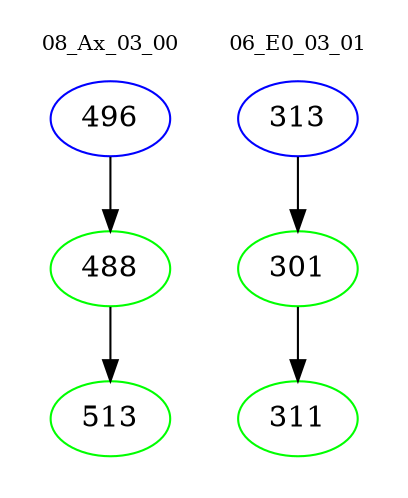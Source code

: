 digraph{
subgraph cluster_0 {
color = white
label = "08_Ax_03_00";
fontsize=10;
T0_496 [label="496", color="blue"]
T0_496 -> T0_488 [color="black"]
T0_488 [label="488", color="green"]
T0_488 -> T0_513 [color="black"]
T0_513 [label="513", color="green"]
}
subgraph cluster_1 {
color = white
label = "06_E0_03_01";
fontsize=10;
T1_313 [label="313", color="blue"]
T1_313 -> T1_301 [color="black"]
T1_301 [label="301", color="green"]
T1_301 -> T1_311 [color="black"]
T1_311 [label="311", color="green"]
}
}
